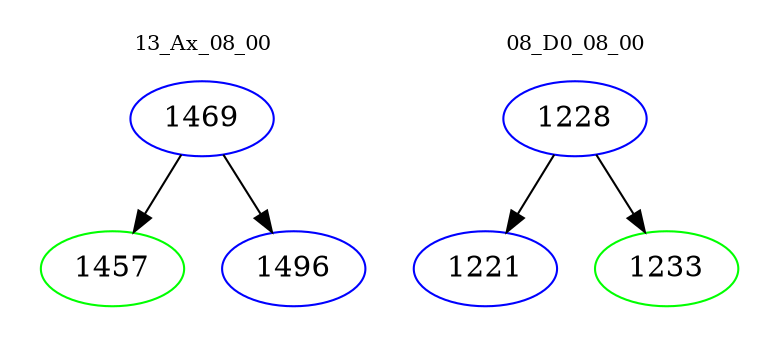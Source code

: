 digraph{
subgraph cluster_0 {
color = white
label = "13_Ax_08_00";
fontsize=10;
T0_1469 [label="1469", color="blue"]
T0_1469 -> T0_1457 [color="black"]
T0_1457 [label="1457", color="green"]
T0_1469 -> T0_1496 [color="black"]
T0_1496 [label="1496", color="blue"]
}
subgraph cluster_1 {
color = white
label = "08_D0_08_00";
fontsize=10;
T1_1228 [label="1228", color="blue"]
T1_1228 -> T1_1221 [color="black"]
T1_1221 [label="1221", color="blue"]
T1_1228 -> T1_1233 [color="black"]
T1_1233 [label="1233", color="green"]
}
}
